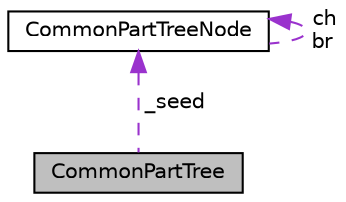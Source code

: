digraph "CommonPartTree"
{
  edge [fontname="Helvetica",fontsize="10",labelfontname="Helvetica",labelfontsize="10"];
  node [fontname="Helvetica",fontsize="10",shape=record];
  Node1 [label="CommonPartTree",height=0.2,width=0.4,color="black", fillcolor="grey75", style="filled" fontcolor="black"];
  Node2 -> Node1 [dir="back",color="darkorchid3",fontsize="10",style="dashed",label=" _seed" ,fontname="Helvetica"];
  Node2 [label="CommonPartTreeNode",height=0.2,width=0.4,color="black", fillcolor="white", style="filled",URL="$structCommonPartTreeNode.html"];
  Node2 -> Node2 [dir="back",color="darkorchid3",fontsize="10",style="dashed",label=" ch\nbr" ,fontname="Helvetica"];
}
